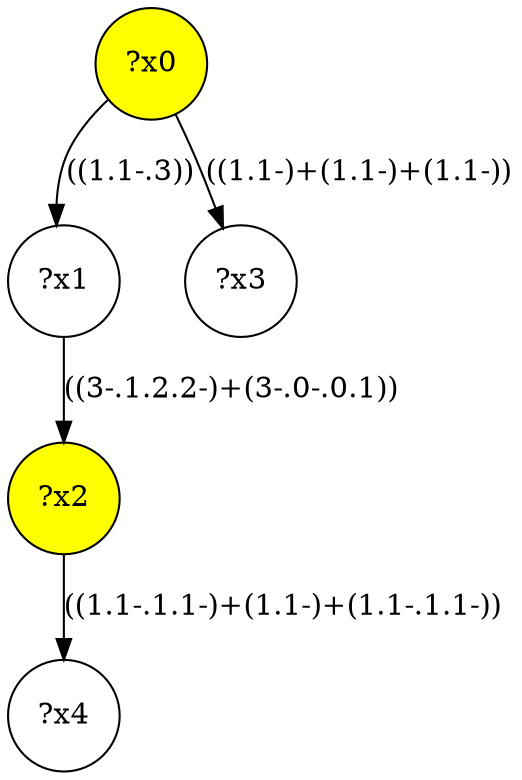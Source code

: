 digraph g {
	x0 [fillcolor="yellow", style="filled," shape=circle, label="?x0"];
	x2 [fillcolor="yellow", style="filled," shape=circle, label="?x2"];
	x1 [shape=circle, label="?x1"];
	x0 -> x1 [label="((1.1-.3))"];
	x1 -> x2 [label="((3-.1.2.2-)+(3-.0-.0.1))"];
	x3 [shape=circle, label="?x3"];
	x0 -> x3 [label="((1.1-)+(1.1-)+(1.1-))"];
	x4 [shape=circle, label="?x4"];
	x2 -> x4 [label="((1.1-.1.1-)+(1.1-)+(1.1-.1.1-))"];
}
